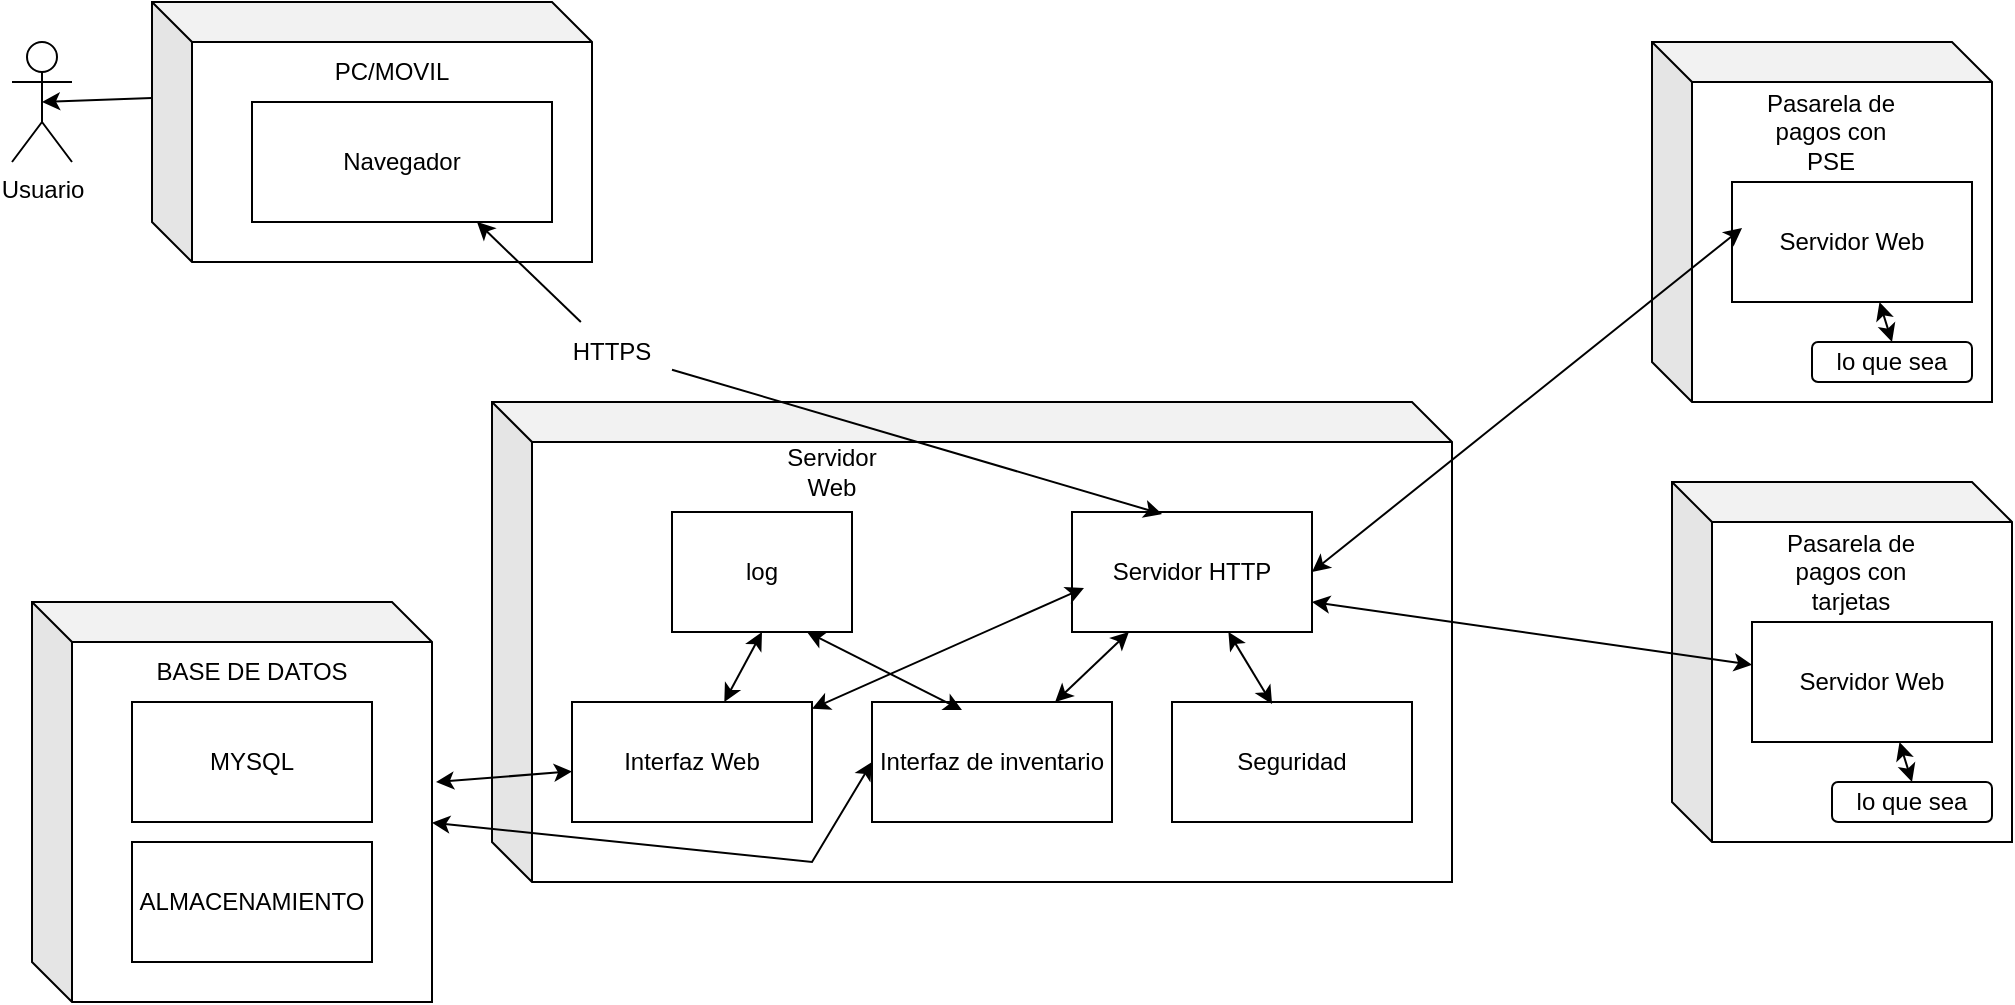<mxfile version="20.8.16" type="device"><diagram name="Página-1" id="Kxtpn3Zts_G2VAWODXxo"><mxGraphModel dx="1434" dy="836" grid="1" gridSize="10" guides="1" tooltips="1" connect="1" arrows="1" fold="1" page="1" pageScale="1" pageWidth="1654" pageHeight="2336" math="0" shadow="0"><root><mxCell id="0"/><mxCell id="1" parent="0"/><mxCell id="ouHThhrQFfwwSzhVg3rh-4" value="" style="shape=cube;whiteSpace=wrap;html=1;boundedLbl=1;backgroundOutline=1;darkOpacity=0.05;darkOpacity2=0.1;" parent="1" vertex="1"><mxGeometry x="260" y="240" width="480" height="240" as="geometry"/></mxCell><mxCell id="ouHThhrQFfwwSzhVg3rh-1" value="&lt;p style=&quot;line-height: 80%;&quot;&gt;&lt;br&gt;&lt;/p&gt;" style="shape=cube;whiteSpace=wrap;html=1;boundedLbl=1;backgroundOutline=1;darkOpacity=0.05;darkOpacity2=0.1;" parent="1" vertex="1"><mxGeometry x="90" y="40" width="220" height="130" as="geometry"/></mxCell><mxCell id="ouHThhrQFfwwSzhVg3rh-2" value="Navegador" style="rounded=0;whiteSpace=wrap;html=1;" parent="1" vertex="1"><mxGeometry x="140" y="90" width="150" height="60" as="geometry"/></mxCell><mxCell id="ouHThhrQFfwwSzhVg3rh-3" value="PC/MOVIL" style="text;html=1;strokeColor=none;fillColor=none;align=center;verticalAlign=middle;whiteSpace=wrap;rounded=0;" parent="1" vertex="1"><mxGeometry x="180" y="60" width="60" height="30" as="geometry"/></mxCell><mxCell id="ouHThhrQFfwwSzhVg3rh-5" value="Servidor Web" style="text;html=1;strokeColor=none;fillColor=none;align=center;verticalAlign=middle;whiteSpace=wrap;rounded=0;" parent="1" vertex="1"><mxGeometry x="400" y="260" width="60" height="30" as="geometry"/></mxCell><mxCell id="ouHThhrQFfwwSzhVg3rh-6" value="Servidor HTTP" style="rounded=0;whiteSpace=wrap;html=1;" parent="1" vertex="1"><mxGeometry x="550" y="295" width="120" height="60" as="geometry"/></mxCell><mxCell id="ouHThhrQFfwwSzhVg3rh-7" value="Interfaz Web" style="rounded=0;whiteSpace=wrap;html=1;" parent="1" vertex="1"><mxGeometry x="300" y="390" width="120" height="60" as="geometry"/></mxCell><mxCell id="ouHThhrQFfwwSzhVg3rh-9" value="" style="shape=cube;whiteSpace=wrap;html=1;boundedLbl=1;backgroundOutline=1;darkOpacity=0.05;darkOpacity2=0.1;" parent="1" vertex="1"><mxGeometry x="30" y="340" width="200" height="200" as="geometry"/></mxCell><mxCell id="ouHThhrQFfwwSzhVg3rh-10" value="MYSQL" style="rounded=0;whiteSpace=wrap;html=1;" parent="1" vertex="1"><mxGeometry x="80" y="390" width="120" height="60" as="geometry"/></mxCell><mxCell id="ouHThhrQFfwwSzhVg3rh-11" value="BASE DE DATOS" style="text;html=1;strokeColor=none;fillColor=none;align=center;verticalAlign=middle;whiteSpace=wrap;rounded=0;" parent="1" vertex="1"><mxGeometry x="75" y="360" width="130" height="30" as="geometry"/></mxCell><mxCell id="ehveZu12IDoXSb1lVwHn-1" value="" style="shape=cube;whiteSpace=wrap;html=1;boundedLbl=1;backgroundOutline=1;darkOpacity=0.05;darkOpacity2=0.1;" vertex="1" parent="1"><mxGeometry x="850" y="280" width="170" height="180" as="geometry"/></mxCell><mxCell id="ehveZu12IDoXSb1lVwHn-3" value="Usuario" style="shape=umlActor;verticalLabelPosition=bottom;verticalAlign=top;html=1;outlineConnect=0;" vertex="1" parent="1"><mxGeometry x="20" y="60" width="30" height="60" as="geometry"/></mxCell><mxCell id="ehveZu12IDoXSb1lVwHn-4" value="" style="endArrow=classic;html=1;rounded=0;" edge="1" parent="1" source="ouHThhrQFfwwSzhVg3rh-1"><mxGeometry width="50" height="50" relative="1" as="geometry"><mxPoint x="50" y="90" as="sourcePoint"/><mxPoint x="90" y="90" as="targetPoint"/></mxGeometry></mxCell><mxCell id="ehveZu12IDoXSb1lVwHn-8" value="" style="endArrow=classic;html=1;rounded=0;entryX=0.5;entryY=0.5;entryDx=0;entryDy=0;entryPerimeter=0;exitX=0;exitY=0.369;exitDx=0;exitDy=0;exitPerimeter=0;" edge="1" parent="1" source="ouHThhrQFfwwSzhVg3rh-1" target="ehveZu12IDoXSb1lVwHn-3"><mxGeometry width="50" height="50" relative="1" as="geometry"><mxPoint x="550" y="350" as="sourcePoint"/><mxPoint x="600" y="300" as="targetPoint"/></mxGeometry></mxCell><mxCell id="ehveZu12IDoXSb1lVwHn-9" value="" style="endArrow=classic;startArrow=none;html=1;rounded=0;entryX=0.75;entryY=1;entryDx=0;entryDy=0;" edge="1" parent="1" source="ouHThhrQFfwwSzhVg3rh-14" target="ouHThhrQFfwwSzhVg3rh-2"><mxGeometry width="50" height="50" relative="1" as="geometry"><mxPoint x="230" y="220" as="sourcePoint"/><mxPoint x="280" y="170" as="targetPoint"/></mxGeometry></mxCell><mxCell id="ehveZu12IDoXSb1lVwHn-10" value="" style="endArrow=none;startArrow=classic;html=1;rounded=0;exitX=0.375;exitY=0.017;exitDx=0;exitDy=0;exitPerimeter=0;" edge="1" parent="1" source="ouHThhrQFfwwSzhVg3rh-6" target="ouHThhrQFfwwSzhVg3rh-14"><mxGeometry width="50" height="50" relative="1" as="geometry"><mxPoint x="318.947" y="230" as="sourcePoint"/><mxPoint x="300" y="170" as="targetPoint"/></mxGeometry></mxCell><mxCell id="ouHThhrQFfwwSzhVg3rh-14" value="HTTPS" style="text;html=1;strokeColor=none;fillColor=none;align=center;verticalAlign=middle;whiteSpace=wrap;rounded=0;rotation=0;" parent="1" vertex="1"><mxGeometry x="290" y="200" width="60" height="30" as="geometry"/></mxCell><mxCell id="ehveZu12IDoXSb1lVwHn-11" value="log" style="rounded=0;whiteSpace=wrap;html=1;" vertex="1" parent="1"><mxGeometry x="350" y="295" width="90" height="60" as="geometry"/></mxCell><mxCell id="ehveZu12IDoXSb1lVwHn-12" value="Seguridad" style="rounded=0;whiteSpace=wrap;html=1;" vertex="1" parent="1"><mxGeometry x="600" y="390" width="120" height="60" as="geometry"/></mxCell><mxCell id="ehveZu12IDoXSb1lVwHn-13" value="ALMACENAMIENTO" style="rounded=0;whiteSpace=wrap;html=1;" vertex="1" parent="1"><mxGeometry x="80" y="460" width="120" height="60" as="geometry"/></mxCell><mxCell id="ehveZu12IDoXSb1lVwHn-14" value="Pasarela de pagos con tarjetas" style="text;html=1;strokeColor=none;fillColor=none;align=center;verticalAlign=middle;whiteSpace=wrap;rounded=0;" vertex="1" parent="1"><mxGeometry x="897.5" y="310" width="82.5" height="30" as="geometry"/></mxCell><mxCell id="ehveZu12IDoXSb1lVwHn-15" value="Servidor Web" style="rounded=0;whiteSpace=wrap;html=1;" vertex="1" parent="1"><mxGeometry x="890" y="350" width="120" height="60" as="geometry"/></mxCell><mxCell id="ehveZu12IDoXSb1lVwHn-16" value="lo que sea" style="rounded=1;whiteSpace=wrap;html=1;" vertex="1" parent="1"><mxGeometry x="930" y="430" width="80" height="20" as="geometry"/></mxCell><mxCell id="ehveZu12IDoXSb1lVwHn-22" value="" style="endArrow=classic;startArrow=classic;html=1;rounded=0;exitX=0.5;exitY=0;exitDx=0;exitDy=0;" edge="1" parent="1" source="ehveZu12IDoXSb1lVwHn-16"><mxGeometry width="50" height="50" relative="1" as="geometry"><mxPoint x="913.75" y="460" as="sourcePoint"/><mxPoint x="963.75" y="410" as="targetPoint"/></mxGeometry></mxCell><mxCell id="ehveZu12IDoXSb1lVwHn-23" value="" style="shape=cube;whiteSpace=wrap;html=1;boundedLbl=1;backgroundOutline=1;darkOpacity=0.05;darkOpacity2=0.1;" vertex="1" parent="1"><mxGeometry x="840" y="60" width="170" height="180" as="geometry"/></mxCell><mxCell id="ehveZu12IDoXSb1lVwHn-24" value="Pasarela de pagos con PSE" style="text;html=1;strokeColor=none;fillColor=none;align=center;verticalAlign=middle;whiteSpace=wrap;rounded=0;" vertex="1" parent="1"><mxGeometry x="887.5" y="90" width="82.5" height="30" as="geometry"/></mxCell><mxCell id="ehveZu12IDoXSb1lVwHn-25" value="Servidor Web" style="rounded=0;whiteSpace=wrap;html=1;" vertex="1" parent="1"><mxGeometry x="880" y="130" width="120" height="60" as="geometry"/></mxCell><mxCell id="ehveZu12IDoXSb1lVwHn-26" value="lo que sea" style="rounded=1;whiteSpace=wrap;html=1;" vertex="1" parent="1"><mxGeometry x="920" y="210" width="80" height="20" as="geometry"/></mxCell><mxCell id="ehveZu12IDoXSb1lVwHn-27" value="" style="endArrow=classic;startArrow=classic;html=1;rounded=0;exitX=0.5;exitY=0;exitDx=0;exitDy=0;" edge="1" parent="1" source="ehveZu12IDoXSb1lVwHn-26"><mxGeometry width="50" height="50" relative="1" as="geometry"><mxPoint x="903.75" y="240" as="sourcePoint"/><mxPoint x="953.75" y="190" as="targetPoint"/></mxGeometry></mxCell><mxCell id="ehveZu12IDoXSb1lVwHn-28" value="" style="endArrow=classic;startArrow=classic;html=1;rounded=0;entryX=1;entryY=0.75;entryDx=0;entryDy=0;" edge="1" parent="1" source="ehveZu12IDoXSb1lVwHn-15" target="ouHThhrQFfwwSzhVg3rh-6"><mxGeometry width="50" height="50" relative="1" as="geometry"><mxPoint x="550" y="490" as="sourcePoint"/><mxPoint x="600" y="440" as="targetPoint"/></mxGeometry></mxCell><mxCell id="ehveZu12IDoXSb1lVwHn-34" value="" style="endArrow=classic;startArrow=classic;html=1;rounded=0;entryX=0.042;entryY=0.383;entryDx=0;entryDy=0;entryPerimeter=0;exitX=1;exitY=0.5;exitDx=0;exitDy=0;" edge="1" parent="1" source="ouHThhrQFfwwSzhVg3rh-6" target="ehveZu12IDoXSb1lVwHn-25"><mxGeometry width="50" height="50" relative="1" as="geometry"><mxPoint x="550" y="490" as="sourcePoint"/><mxPoint x="600" y="440" as="targetPoint"/></mxGeometry></mxCell><mxCell id="ehveZu12IDoXSb1lVwHn-35" value="" style="endArrow=classic;startArrow=classic;html=1;rounded=0;exitX=1.01;exitY=0.45;exitDx=0;exitDy=0;exitPerimeter=0;" edge="1" parent="1" source="ouHThhrQFfwwSzhVg3rh-9" target="ouHThhrQFfwwSzhVg3rh-7"><mxGeometry width="50" height="50" relative="1" as="geometry"><mxPoint x="210" y="430" as="sourcePoint"/><mxPoint x="260" y="380" as="targetPoint"/></mxGeometry></mxCell><mxCell id="ehveZu12IDoXSb1lVwHn-38" value="Interfaz de inventario" style="rounded=0;whiteSpace=wrap;html=1;" vertex="1" parent="1"><mxGeometry x="450" y="390" width="120" height="60" as="geometry"/></mxCell><mxCell id="ehveZu12IDoXSb1lVwHn-39" value="" style="endArrow=classic;startArrow=classic;html=1;rounded=0;entryX=0;entryY=0.5;entryDx=0;entryDy=0;" edge="1" parent="1" source="ouHThhrQFfwwSzhVg3rh-9" target="ehveZu12IDoXSb1lVwHn-38"><mxGeometry width="50" height="50" relative="1" as="geometry"><mxPoint x="550" y="330" as="sourcePoint"/><mxPoint x="600" y="280" as="targetPoint"/><Array as="points"><mxPoint x="420" y="470"/></Array></mxGeometry></mxCell><mxCell id="ehveZu12IDoXSb1lVwHn-40" value="" style="endArrow=classic;startArrow=classic;html=1;rounded=0;exitX=0.417;exitY=0.017;exitDx=0;exitDy=0;exitPerimeter=0;" edge="1" parent="1" source="ehveZu12IDoXSb1lVwHn-12" target="ouHThhrQFfwwSzhVg3rh-6"><mxGeometry width="50" height="50" relative="1" as="geometry"><mxPoint x="550" y="330" as="sourcePoint"/><mxPoint x="490" y="350" as="targetPoint"/></mxGeometry></mxCell><mxCell id="ehveZu12IDoXSb1lVwHn-44" value="" style="endArrow=classic;startArrow=classic;html=1;rounded=0;entryX=0.5;entryY=1;entryDx=0;entryDy=0;" edge="1" parent="1" source="ouHThhrQFfwwSzhVg3rh-7" target="ehveZu12IDoXSb1lVwHn-11"><mxGeometry width="50" height="50" relative="1" as="geometry"><mxPoint x="550" y="330" as="sourcePoint"/><mxPoint x="600" y="280" as="targetPoint"/></mxGeometry></mxCell><mxCell id="ehveZu12IDoXSb1lVwHn-45" value="" style="endArrow=classic;startArrow=classic;html=1;rounded=0;entryX=0.75;entryY=1;entryDx=0;entryDy=0;exitX=0.375;exitY=0.067;exitDx=0;exitDy=0;exitPerimeter=0;" edge="1" parent="1" source="ehveZu12IDoXSb1lVwHn-38" target="ehveZu12IDoXSb1lVwHn-11"><mxGeometry width="50" height="50" relative="1" as="geometry"><mxPoint x="550" y="330" as="sourcePoint"/><mxPoint x="600" y="280" as="targetPoint"/></mxGeometry></mxCell><mxCell id="ehveZu12IDoXSb1lVwHn-47" value="" style="endArrow=classic;startArrow=classic;html=1;rounded=0;entryX=0.05;entryY=0.633;entryDx=0;entryDy=0;entryPerimeter=0;" edge="1" parent="1" source="ouHThhrQFfwwSzhVg3rh-7" target="ouHThhrQFfwwSzhVg3rh-6"><mxGeometry width="50" height="50" relative="1" as="geometry"><mxPoint x="550" y="420" as="sourcePoint"/><mxPoint x="600" y="370" as="targetPoint"/></mxGeometry></mxCell><mxCell id="ehveZu12IDoXSb1lVwHn-48" value="" style="endArrow=classic;startArrow=classic;html=1;rounded=0;" edge="1" parent="1" source="ehveZu12IDoXSb1lVwHn-38" target="ouHThhrQFfwwSzhVg3rh-6"><mxGeometry width="50" height="50" relative="1" as="geometry"><mxPoint x="550" y="420" as="sourcePoint"/><mxPoint x="600" y="370" as="targetPoint"/></mxGeometry></mxCell></root></mxGraphModel></diagram></mxfile>